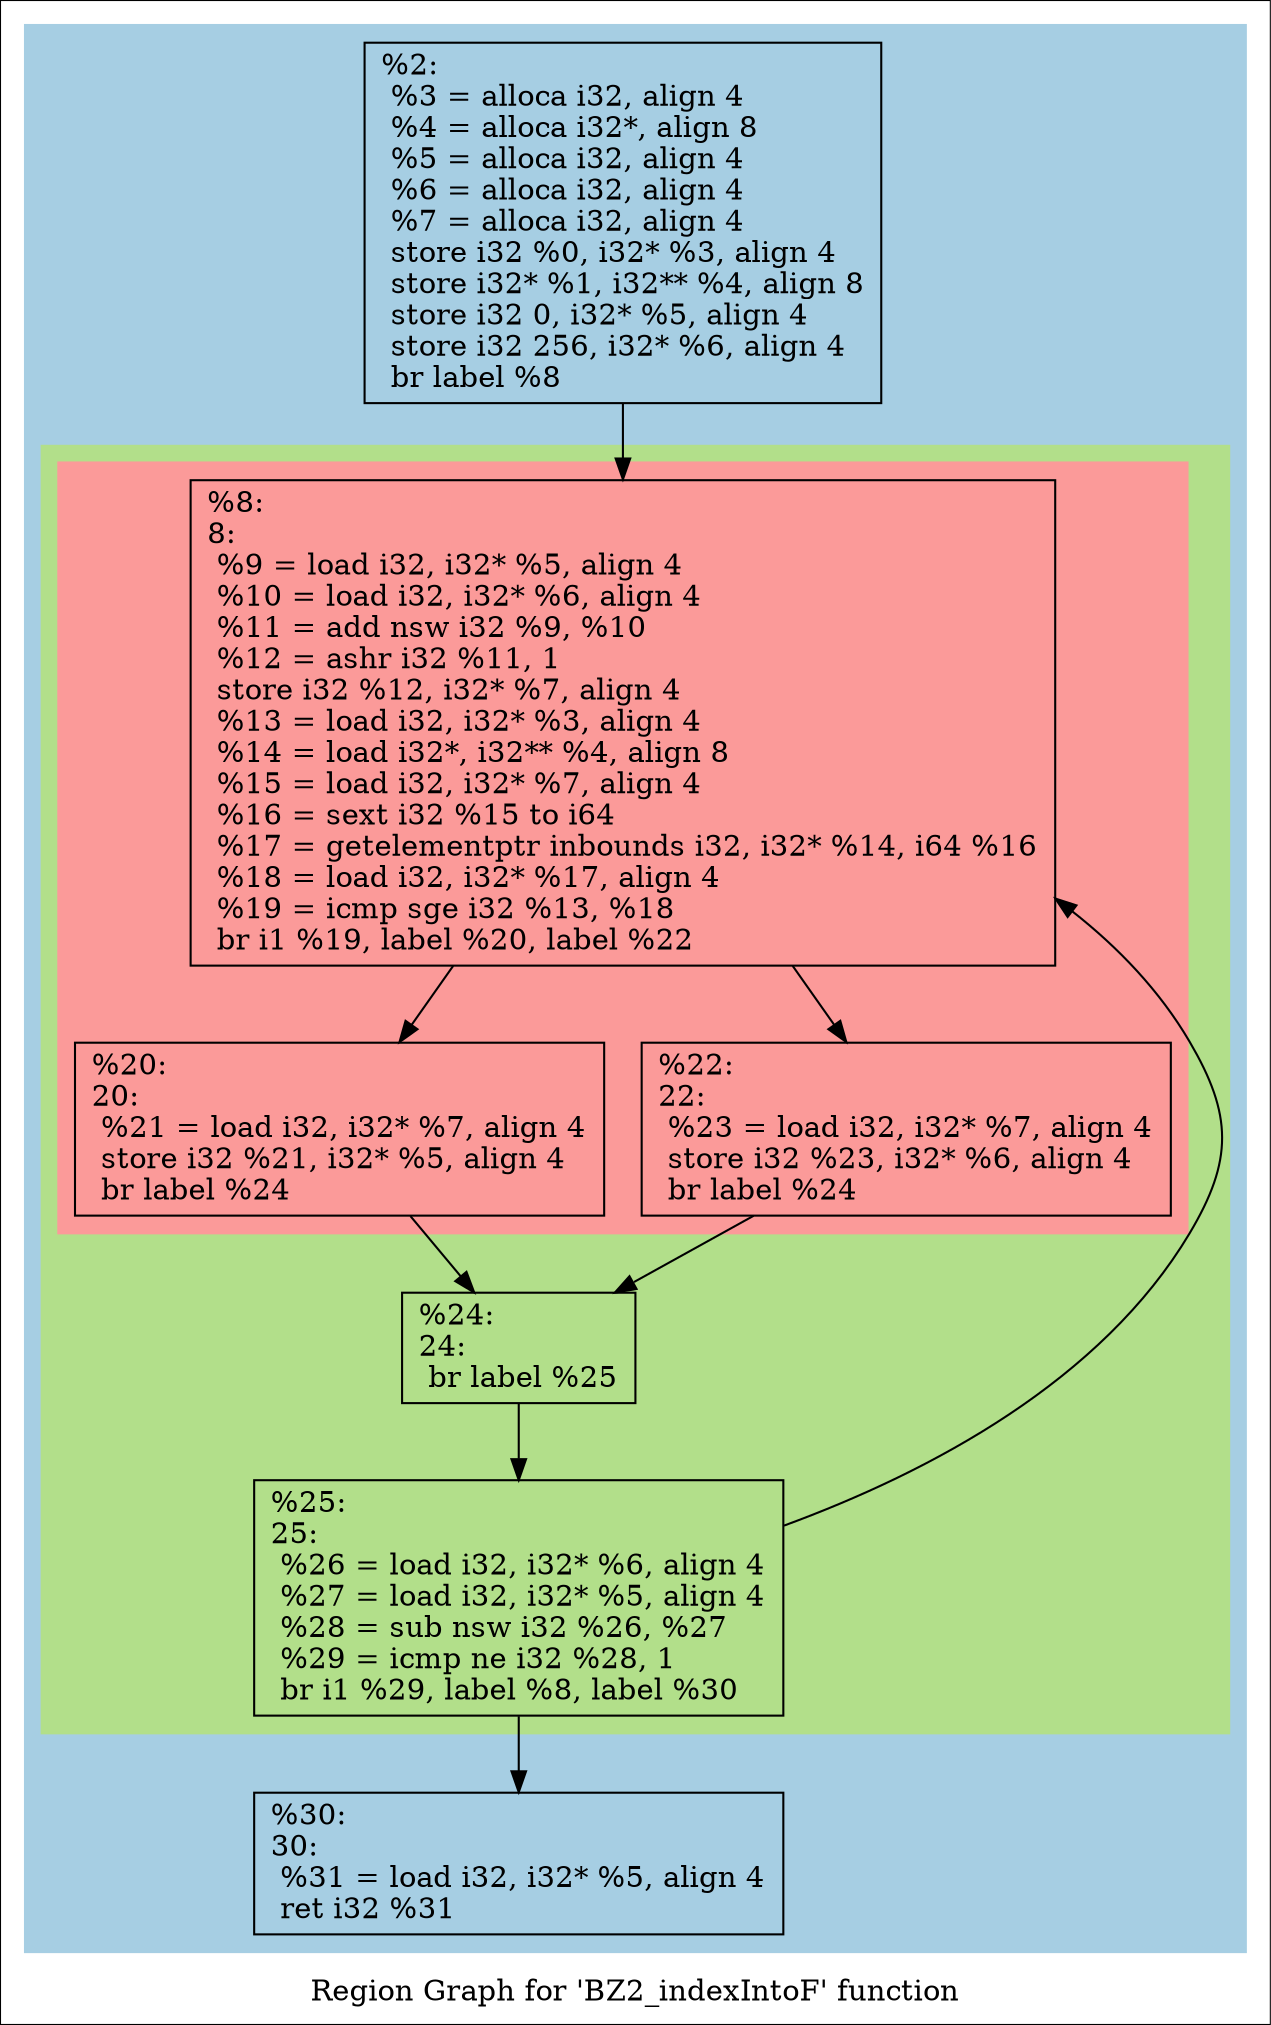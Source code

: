 digraph "Region Graph for 'BZ2_indexIntoF' function" {
	label="Region Graph for 'BZ2_indexIntoF' function";

	Node0x2b4ddd0 [shape=record,label="{%2:\l  %3 = alloca i32, align 4\l  %4 = alloca i32*, align 8\l  %5 = alloca i32, align 4\l  %6 = alloca i32, align 4\l  %7 = alloca i32, align 4\l  store i32 %0, i32* %3, align 4\l  store i32* %1, i32** %4, align 8\l  store i32 0, i32* %5, align 4\l  store i32 256, i32* %6, align 4\l  br label %8\l}"];
	Node0x2b4ddd0 -> Node0x2b424f0;
	Node0x2b424f0 [shape=record,label="{%8:\l8:                                                \l  %9 = load i32, i32* %5, align 4\l  %10 = load i32, i32* %6, align 4\l  %11 = add nsw i32 %9, %10\l  %12 = ashr i32 %11, 1\l  store i32 %12, i32* %7, align 4\l  %13 = load i32, i32* %3, align 4\l  %14 = load i32*, i32** %4, align 8\l  %15 = load i32, i32* %7, align 4\l  %16 = sext i32 %15 to i64\l  %17 = getelementptr inbounds i32, i32* %14, i64 %16\l  %18 = load i32, i32* %17, align 4\l  %19 = icmp sge i32 %13, %18\l  br i1 %19, label %20, label %22\l}"];
	Node0x2b424f0 -> Node0x2b57780;
	Node0x2b424f0 -> Node0x2ab5170;
	Node0x2b57780 [shape=record,label="{%20:\l20:                                               \l  %21 = load i32, i32* %7, align 4\l  store i32 %21, i32* %5, align 4\l  br label %24\l}"];
	Node0x2b57780 -> Node0x2b3bb40;
	Node0x2b3bb40 [shape=record,label="{%24:\l24:                                               \l  br label %25\l}"];
	Node0x2b3bb40 -> Node0x2817f80;
	Node0x2817f80 [shape=record,label="{%25:\l25:                                               \l  %26 = load i32, i32* %6, align 4\l  %27 = load i32, i32* %5, align 4\l  %28 = sub nsw i32 %26, %27\l  %29 = icmp ne i32 %28, 1\l  br i1 %29, label %8, label %30\l}"];
	Node0x2817f80 -> Node0x2b424f0[constraint=false];
	Node0x2817f80 -> Node0x28645c0;
	Node0x28645c0 [shape=record,label="{%30:\l30:                                               \l  %31 = load i32, i32* %5, align 4\l  ret i32 %31\l}"];
	Node0x2ab5170 [shape=record,label="{%22:\l22:                                               \l  %23 = load i32, i32* %7, align 4\l  store i32 %23, i32* %6, align 4\l  br label %24\l}"];
	Node0x2ab5170 -> Node0x2b3bb40;
	colorscheme = "paired12"
        subgraph cluster_0x2b8aa50 {
          label = "";
          style = filled;
          color = 1
          subgraph cluster_0x2b998c0 {
            label = "";
            style = filled;
            color = 3
            subgraph cluster_0x27c3c00 {
              label = "";
              style = filled;
              color = 5
              Node0x2b424f0;
              Node0x2b57780;
              Node0x2ab5170;
            }
            Node0x2b3bb40;
            Node0x2817f80;
          }
          Node0x2b4ddd0;
          Node0x28645c0;
        }
}
